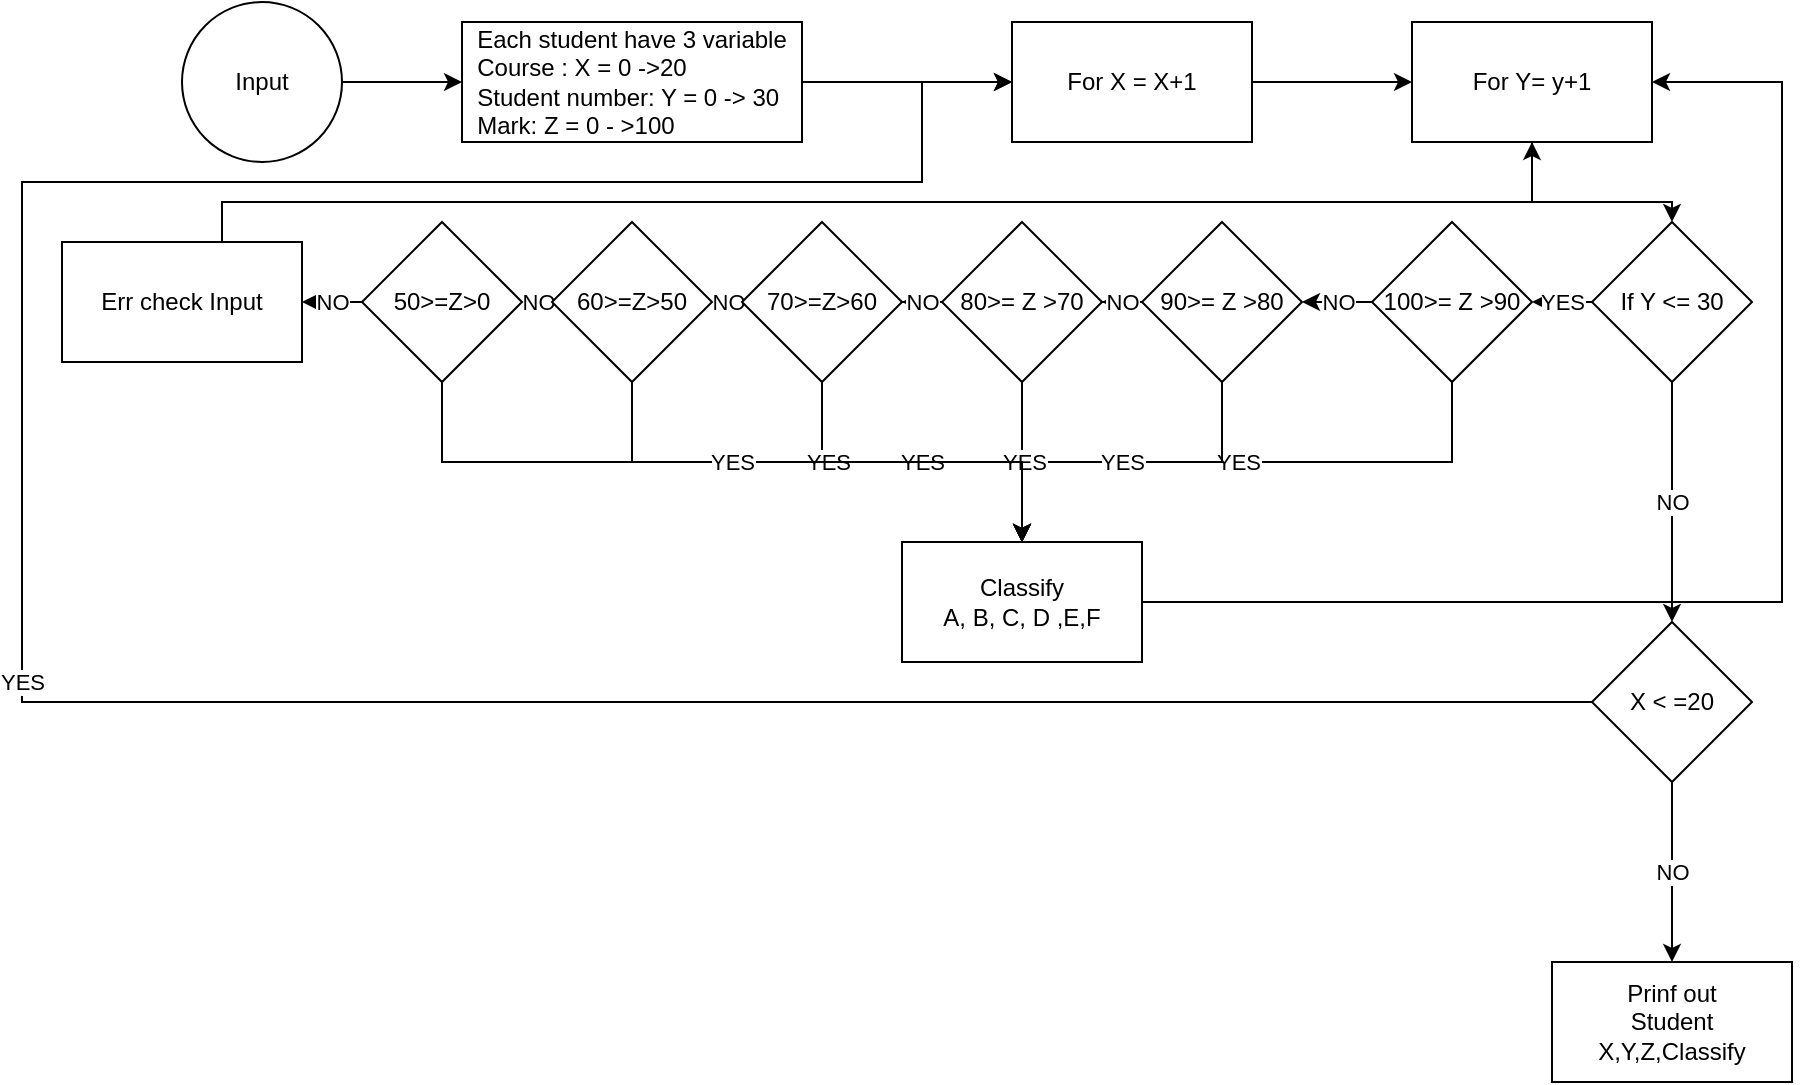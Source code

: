 <mxfile version="13.8.5" type="github">
  <diagram id="C5RBs43oDa-KdzZeNtuy" name="Page-1">
    <mxGraphModel dx="1860" dy="549" grid="1" gridSize="10" guides="1" tooltips="1" connect="1" arrows="1" fold="1" page="1" pageScale="1" pageWidth="827" pageHeight="1169" math="0" shadow="0">
      <root>
        <mxCell id="WIyWlLk6GJQsqaUBKTNV-0" />
        <mxCell id="WIyWlLk6GJQsqaUBKTNV-1" parent="WIyWlLk6GJQsqaUBKTNV-0" />
        <mxCell id="zXRCUJ23-QBEPoKMJWFd-3" value="" style="edgeStyle=orthogonalEdgeStyle;rounded=0;orthogonalLoop=1;jettySize=auto;html=1;" edge="1" parent="WIyWlLk6GJQsqaUBKTNV-1" source="zXRCUJ23-QBEPoKMJWFd-1" target="zXRCUJ23-QBEPoKMJWFd-2">
          <mxGeometry relative="1" as="geometry" />
        </mxCell>
        <mxCell id="zXRCUJ23-QBEPoKMJWFd-1" value="Input" style="ellipse;whiteSpace=wrap;html=1;aspect=fixed;" vertex="1" parent="WIyWlLk6GJQsqaUBKTNV-1">
          <mxGeometry width="80" height="80" as="geometry" />
        </mxCell>
        <mxCell id="zXRCUJ23-QBEPoKMJWFd-5" value="" style="edgeStyle=orthogonalEdgeStyle;rounded=0;orthogonalLoop=1;jettySize=auto;html=1;" edge="1" parent="WIyWlLk6GJQsqaUBKTNV-1" source="zXRCUJ23-QBEPoKMJWFd-2" target="zXRCUJ23-QBEPoKMJWFd-4">
          <mxGeometry relative="1" as="geometry" />
        </mxCell>
        <mxCell id="zXRCUJ23-QBEPoKMJWFd-2" value="&lt;div style=&quot;text-align: justify&quot;&gt;&lt;span&gt;Each student have 3 variable&lt;/span&gt;&lt;/div&gt;&lt;div style=&quot;text-align: justify&quot;&gt;&lt;span&gt;Course : X = 0 -&amp;gt;20&lt;/span&gt;&lt;/div&gt;&lt;div style=&quot;text-align: justify&quot;&gt;&lt;span&gt;Student number: Y = 0 -&amp;gt; 30&lt;/span&gt;&lt;/div&gt;&lt;div style=&quot;text-align: justify&quot;&gt;&lt;span&gt;Mark: Z = 0 - &amp;gt;100&lt;/span&gt;&lt;/div&gt;" style="whiteSpace=wrap;html=1;" vertex="1" parent="WIyWlLk6GJQsqaUBKTNV-1">
          <mxGeometry x="140" y="10" width="170" height="60" as="geometry" />
        </mxCell>
        <mxCell id="zXRCUJ23-QBEPoKMJWFd-38" value="" style="edgeStyle=orthogonalEdgeStyle;rounded=0;orthogonalLoop=1;jettySize=auto;html=1;" edge="1" parent="WIyWlLk6GJQsqaUBKTNV-1" source="zXRCUJ23-QBEPoKMJWFd-4" target="zXRCUJ23-QBEPoKMJWFd-37">
          <mxGeometry relative="1" as="geometry" />
        </mxCell>
        <mxCell id="zXRCUJ23-QBEPoKMJWFd-4" value="For X = X+1" style="whiteSpace=wrap;html=1;" vertex="1" parent="WIyWlLk6GJQsqaUBKTNV-1">
          <mxGeometry x="415" y="10" width="120" height="60" as="geometry" />
        </mxCell>
        <mxCell id="zXRCUJ23-QBEPoKMJWFd-9" value="YES" style="edgeStyle=orthogonalEdgeStyle;rounded=0;orthogonalLoop=1;jettySize=auto;html=1;" edge="1" parent="WIyWlLk6GJQsqaUBKTNV-1" source="zXRCUJ23-QBEPoKMJWFd-6" target="zXRCUJ23-QBEPoKMJWFd-8">
          <mxGeometry relative="1" as="geometry" />
        </mxCell>
        <mxCell id="zXRCUJ23-QBEPoKMJWFd-35" value="NO" style="edgeStyle=orthogonalEdgeStyle;rounded=0;orthogonalLoop=1;jettySize=auto;html=1;" edge="1" parent="WIyWlLk6GJQsqaUBKTNV-1" source="zXRCUJ23-QBEPoKMJWFd-6" target="zXRCUJ23-QBEPoKMJWFd-34">
          <mxGeometry relative="1" as="geometry" />
        </mxCell>
        <mxCell id="zXRCUJ23-QBEPoKMJWFd-6" value="If Y &amp;lt;= 30" style="rhombus;whiteSpace=wrap;html=1;" vertex="1" parent="WIyWlLk6GJQsqaUBKTNV-1">
          <mxGeometry x="705" y="110" width="80" height="80" as="geometry" />
        </mxCell>
        <mxCell id="zXRCUJ23-QBEPoKMJWFd-11" value="NO" style="edgeStyle=orthogonalEdgeStyle;rounded=0;orthogonalLoop=1;jettySize=auto;html=1;" edge="1" parent="WIyWlLk6GJQsqaUBKTNV-1" source="zXRCUJ23-QBEPoKMJWFd-8" target="zXRCUJ23-QBEPoKMJWFd-10">
          <mxGeometry relative="1" as="geometry" />
        </mxCell>
        <mxCell id="zXRCUJ23-QBEPoKMJWFd-27" value="YES" style="edgeStyle=orthogonalEdgeStyle;rounded=0;orthogonalLoop=1;jettySize=auto;html=1;" edge="1" parent="WIyWlLk6GJQsqaUBKTNV-1" source="zXRCUJ23-QBEPoKMJWFd-8">
          <mxGeometry relative="1" as="geometry">
            <mxPoint x="420" y="270" as="targetPoint" />
            <Array as="points">
              <mxPoint x="635" y="230" />
              <mxPoint x="420" y="230" />
            </Array>
          </mxGeometry>
        </mxCell>
        <mxCell id="zXRCUJ23-QBEPoKMJWFd-8" value="100&amp;gt;= Z &amp;gt;90" style="rhombus;whiteSpace=wrap;html=1;" vertex="1" parent="WIyWlLk6GJQsqaUBKTNV-1">
          <mxGeometry x="595" y="110" width="80" height="80" as="geometry" />
        </mxCell>
        <mxCell id="zXRCUJ23-QBEPoKMJWFd-13" value="NO" style="edgeStyle=orthogonalEdgeStyle;rounded=0;orthogonalLoop=1;jettySize=auto;html=1;" edge="1" parent="WIyWlLk6GJQsqaUBKTNV-1" source="zXRCUJ23-QBEPoKMJWFd-10" target="zXRCUJ23-QBEPoKMJWFd-12">
          <mxGeometry relative="1" as="geometry" />
        </mxCell>
        <mxCell id="zXRCUJ23-QBEPoKMJWFd-26" value="YES" style="edgeStyle=orthogonalEdgeStyle;rounded=0;orthogonalLoop=1;jettySize=auto;html=1;" edge="1" parent="WIyWlLk6GJQsqaUBKTNV-1" source="zXRCUJ23-QBEPoKMJWFd-10">
          <mxGeometry relative="1" as="geometry">
            <mxPoint x="420" y="270" as="targetPoint" />
            <Array as="points">
              <mxPoint x="520" y="230" />
              <mxPoint x="420" y="230" />
            </Array>
          </mxGeometry>
        </mxCell>
        <mxCell id="zXRCUJ23-QBEPoKMJWFd-10" value="90&amp;gt;= Z &amp;gt;80" style="rhombus;whiteSpace=wrap;html=1;" vertex="1" parent="WIyWlLk6GJQsqaUBKTNV-1">
          <mxGeometry x="480" y="110" width="80" height="80" as="geometry" />
        </mxCell>
        <mxCell id="zXRCUJ23-QBEPoKMJWFd-15" value="NO" style="edgeStyle=orthogonalEdgeStyle;rounded=0;orthogonalLoop=1;jettySize=auto;html=1;" edge="1" parent="WIyWlLk6GJQsqaUBKTNV-1" source="zXRCUJ23-QBEPoKMJWFd-12" target="zXRCUJ23-QBEPoKMJWFd-14">
          <mxGeometry relative="1" as="geometry" />
        </mxCell>
        <mxCell id="zXRCUJ23-QBEPoKMJWFd-25" value="YES" style="edgeStyle=orthogonalEdgeStyle;rounded=0;orthogonalLoop=1;jettySize=auto;html=1;" edge="1" parent="WIyWlLk6GJQsqaUBKTNV-1" source="zXRCUJ23-QBEPoKMJWFd-12">
          <mxGeometry relative="1" as="geometry">
            <mxPoint x="420" y="270" as="targetPoint" />
          </mxGeometry>
        </mxCell>
        <mxCell id="zXRCUJ23-QBEPoKMJWFd-12" value="80&amp;gt;= Z &amp;gt;70" style="rhombus;whiteSpace=wrap;html=1;" vertex="1" parent="WIyWlLk6GJQsqaUBKTNV-1">
          <mxGeometry x="380" y="110" width="80" height="80" as="geometry" />
        </mxCell>
        <mxCell id="zXRCUJ23-QBEPoKMJWFd-17" value="NO" style="edgeStyle=orthogonalEdgeStyle;rounded=0;orthogonalLoop=1;jettySize=auto;html=1;" edge="1" parent="WIyWlLk6GJQsqaUBKTNV-1" source="zXRCUJ23-QBEPoKMJWFd-14" target="zXRCUJ23-QBEPoKMJWFd-16">
          <mxGeometry relative="1" as="geometry" />
        </mxCell>
        <mxCell id="zXRCUJ23-QBEPoKMJWFd-23" value="YES" style="edgeStyle=orthogonalEdgeStyle;rounded=0;orthogonalLoop=1;jettySize=auto;html=1;entryX=0.5;entryY=0;entryDx=0;entryDy=0;" edge="1" parent="WIyWlLk6GJQsqaUBKTNV-1" source="zXRCUJ23-QBEPoKMJWFd-14" target="zXRCUJ23-QBEPoKMJWFd-20">
          <mxGeometry relative="1" as="geometry" />
        </mxCell>
        <mxCell id="zXRCUJ23-QBEPoKMJWFd-14" value="70&amp;gt;=Z&amp;gt;60" style="rhombus;whiteSpace=wrap;html=1;" vertex="1" parent="WIyWlLk6GJQsqaUBKTNV-1">
          <mxGeometry x="280" y="110" width="80" height="80" as="geometry" />
        </mxCell>
        <mxCell id="zXRCUJ23-QBEPoKMJWFd-19" value="NO" style="edgeStyle=orthogonalEdgeStyle;rounded=0;orthogonalLoop=1;jettySize=auto;html=1;" edge="1" parent="WIyWlLk6GJQsqaUBKTNV-1" source="zXRCUJ23-QBEPoKMJWFd-16" target="zXRCUJ23-QBEPoKMJWFd-18">
          <mxGeometry relative="1" as="geometry" />
        </mxCell>
        <mxCell id="zXRCUJ23-QBEPoKMJWFd-24" value="YES" style="edgeStyle=orthogonalEdgeStyle;rounded=0;orthogonalLoop=1;jettySize=auto;html=1;entryX=0.5;entryY=0;entryDx=0;entryDy=0;" edge="1" parent="WIyWlLk6GJQsqaUBKTNV-1" source="zXRCUJ23-QBEPoKMJWFd-16" target="zXRCUJ23-QBEPoKMJWFd-20">
          <mxGeometry relative="1" as="geometry">
            <Array as="points">
              <mxPoint x="225" y="230" />
              <mxPoint x="420" y="230" />
            </Array>
          </mxGeometry>
        </mxCell>
        <mxCell id="zXRCUJ23-QBEPoKMJWFd-16" value="60&amp;gt;=Z&amp;gt;50" style="rhombus;whiteSpace=wrap;html=1;" vertex="1" parent="WIyWlLk6GJQsqaUBKTNV-1">
          <mxGeometry x="185" y="110" width="80" height="80" as="geometry" />
        </mxCell>
        <mxCell id="zXRCUJ23-QBEPoKMJWFd-21" value="YES" style="edgeStyle=orthogonalEdgeStyle;rounded=0;orthogonalLoop=1;jettySize=auto;html=1;" edge="1" parent="WIyWlLk6GJQsqaUBKTNV-1" source="zXRCUJ23-QBEPoKMJWFd-18" target="zXRCUJ23-QBEPoKMJWFd-20">
          <mxGeometry relative="1" as="geometry">
            <Array as="points">
              <mxPoint x="130" y="230" />
              <mxPoint x="420" y="230" />
            </Array>
          </mxGeometry>
        </mxCell>
        <mxCell id="zXRCUJ23-QBEPoKMJWFd-42" value="NO" style="edgeStyle=orthogonalEdgeStyle;rounded=0;orthogonalLoop=1;jettySize=auto;html=1;entryX=1;entryY=0.5;entryDx=0;entryDy=0;" edge="1" parent="WIyWlLk6GJQsqaUBKTNV-1" source="zXRCUJ23-QBEPoKMJWFd-18" target="zXRCUJ23-QBEPoKMJWFd-29">
          <mxGeometry relative="1" as="geometry" />
        </mxCell>
        <mxCell id="zXRCUJ23-QBEPoKMJWFd-18" value="50&amp;gt;=Z&amp;gt;0" style="rhombus;whiteSpace=wrap;html=1;" vertex="1" parent="WIyWlLk6GJQsqaUBKTNV-1">
          <mxGeometry x="90" y="110" width="80" height="80" as="geometry" />
        </mxCell>
        <mxCell id="zXRCUJ23-QBEPoKMJWFd-40" style="edgeStyle=orthogonalEdgeStyle;rounded=0;orthogonalLoop=1;jettySize=auto;html=1;entryX=1;entryY=0.5;entryDx=0;entryDy=0;" edge="1" parent="WIyWlLk6GJQsqaUBKTNV-1" source="zXRCUJ23-QBEPoKMJWFd-20" target="zXRCUJ23-QBEPoKMJWFd-37">
          <mxGeometry relative="1" as="geometry">
            <Array as="points">
              <mxPoint x="800" y="300" />
              <mxPoint x="800" y="40" />
            </Array>
          </mxGeometry>
        </mxCell>
        <mxCell id="zXRCUJ23-QBEPoKMJWFd-20" value="Classify&lt;br&gt;A, B, C, D ,E,F" style="whiteSpace=wrap;html=1;" vertex="1" parent="WIyWlLk6GJQsqaUBKTNV-1">
          <mxGeometry x="360" y="270" width="120" height="60" as="geometry" />
        </mxCell>
        <mxCell id="zXRCUJ23-QBEPoKMJWFd-41" style="edgeStyle=orthogonalEdgeStyle;rounded=0;orthogonalLoop=1;jettySize=auto;html=1;entryX=0.5;entryY=1;entryDx=0;entryDy=0;" edge="1" parent="WIyWlLk6GJQsqaUBKTNV-1" source="zXRCUJ23-QBEPoKMJWFd-29" target="zXRCUJ23-QBEPoKMJWFd-37">
          <mxGeometry relative="1" as="geometry">
            <Array as="points">
              <mxPoint x="20" y="100" />
              <mxPoint x="675" y="100" />
            </Array>
          </mxGeometry>
        </mxCell>
        <mxCell id="zXRCUJ23-QBEPoKMJWFd-29" value="Err check Input" style="whiteSpace=wrap;html=1;" vertex="1" parent="WIyWlLk6GJQsqaUBKTNV-1">
          <mxGeometry x="-60" y="120" width="120" height="60" as="geometry" />
        </mxCell>
        <mxCell id="zXRCUJ23-QBEPoKMJWFd-46" value="YES" style="edgeStyle=orthogonalEdgeStyle;rounded=0;orthogonalLoop=1;jettySize=auto;html=1;entryX=0;entryY=0.5;entryDx=0;entryDy=0;" edge="1" parent="WIyWlLk6GJQsqaUBKTNV-1" source="zXRCUJ23-QBEPoKMJWFd-34" target="zXRCUJ23-QBEPoKMJWFd-4">
          <mxGeometry relative="1" as="geometry">
            <Array as="points">
              <mxPoint x="-80" y="350" />
              <mxPoint x="-80" y="90" />
              <mxPoint x="370" y="90" />
              <mxPoint x="370" y="40" />
            </Array>
          </mxGeometry>
        </mxCell>
        <mxCell id="zXRCUJ23-QBEPoKMJWFd-48" value="NO" style="edgeStyle=orthogonalEdgeStyle;rounded=0;orthogonalLoop=1;jettySize=auto;html=1;" edge="1" parent="WIyWlLk6GJQsqaUBKTNV-1" source="zXRCUJ23-QBEPoKMJWFd-34" target="zXRCUJ23-QBEPoKMJWFd-47">
          <mxGeometry relative="1" as="geometry" />
        </mxCell>
        <mxCell id="zXRCUJ23-QBEPoKMJWFd-34" value="X &amp;lt; =20" style="rhombus;whiteSpace=wrap;html=1;" vertex="1" parent="WIyWlLk6GJQsqaUBKTNV-1">
          <mxGeometry x="705" y="310" width="80" height="80" as="geometry" />
        </mxCell>
        <mxCell id="zXRCUJ23-QBEPoKMJWFd-45" style="edgeStyle=orthogonalEdgeStyle;rounded=0;orthogonalLoop=1;jettySize=auto;html=1;" edge="1" parent="WIyWlLk6GJQsqaUBKTNV-1" source="zXRCUJ23-QBEPoKMJWFd-37" target="zXRCUJ23-QBEPoKMJWFd-6">
          <mxGeometry relative="1" as="geometry">
            <Array as="points">
              <mxPoint x="675" y="100" />
              <mxPoint x="745" y="100" />
            </Array>
          </mxGeometry>
        </mxCell>
        <mxCell id="zXRCUJ23-QBEPoKMJWFd-37" value="For&amp;nbsp;Y= y+1" style="whiteSpace=wrap;html=1;" vertex="1" parent="WIyWlLk6GJQsqaUBKTNV-1">
          <mxGeometry x="615" y="10" width="120" height="60" as="geometry" />
        </mxCell>
        <mxCell id="zXRCUJ23-QBEPoKMJWFd-47" value="Prinf out&lt;br&gt;Student X,Y,Z,Classify" style="whiteSpace=wrap;html=1;" vertex="1" parent="WIyWlLk6GJQsqaUBKTNV-1">
          <mxGeometry x="685" y="480" width="120" height="60" as="geometry" />
        </mxCell>
      </root>
    </mxGraphModel>
  </diagram>
</mxfile>
